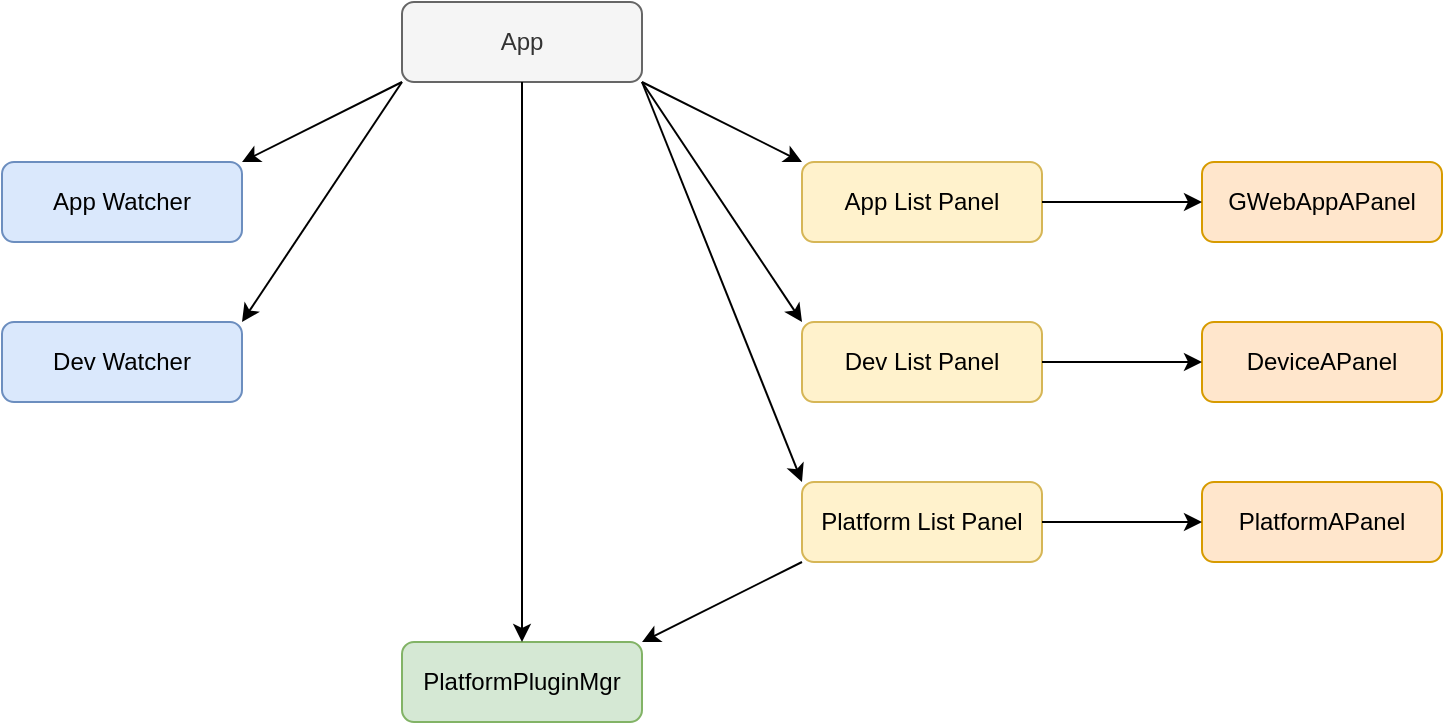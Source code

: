 <mxfile version="14.6.13" type="device"><diagram id="MuVk-K0iIeN5zKy5jwfz" name="Page-1"><mxGraphModel dx="1086" dy="741" grid="1" gridSize="10" guides="1" tooltips="1" connect="1" arrows="1" fold="1" page="1" pageScale="1" pageWidth="850" pageHeight="1100" math="0" shadow="0"><root><mxCell id="0"/><mxCell id="1" parent="0"/><mxCell id="euNAUMzPfODbO4tnlf4x-1" value="App" style="rounded=1;whiteSpace=wrap;html=1;fillColor=#f5f5f5;strokeColor=#666666;fontColor=#333333;" parent="1" vertex="1"><mxGeometry x="240" y="40" width="120" height="40" as="geometry"/></mxCell><mxCell id="euNAUMzPfODbO4tnlf4x-2" value="App Watcher" style="rounded=1;whiteSpace=wrap;html=1;fillColor=#dae8fc;strokeColor=#6c8ebf;" parent="1" vertex="1"><mxGeometry x="40" y="120" width="120" height="40" as="geometry"/></mxCell><mxCell id="euNAUMzPfODbO4tnlf4x-3" value="Dev Watcher" style="rounded=1;whiteSpace=wrap;html=1;fillColor=#dae8fc;strokeColor=#6c8ebf;" parent="1" vertex="1"><mxGeometry x="40" y="200" width="120" height="40" as="geometry"/></mxCell><mxCell id="euNAUMzPfODbO4tnlf4x-4" value="App List Panel" style="rounded=1;whiteSpace=wrap;html=1;fillColor=#fff2cc;strokeColor=#d6b656;" parent="1" vertex="1"><mxGeometry x="440" y="120" width="120" height="40" as="geometry"/></mxCell><mxCell id="euNAUMzPfODbO4tnlf4x-5" value="Dev List Panel" style="rounded=1;whiteSpace=wrap;html=1;fillColor=#fff2cc;strokeColor=#d6b656;" parent="1" vertex="1"><mxGeometry x="440" y="200" width="120" height="40" as="geometry"/></mxCell><mxCell id="euNAUMzPfODbO4tnlf4x-6" value="Platform List Panel" style="rounded=1;whiteSpace=wrap;html=1;fillColor=#fff2cc;strokeColor=#d6b656;" parent="1" vertex="1"><mxGeometry x="440" y="280" width="120" height="40" as="geometry"/></mxCell><mxCell id="euNAUMzPfODbO4tnlf4x-7" value="PlatformPluginMgr" style="rounded=1;whiteSpace=wrap;html=1;fillColor=#d5e8d4;strokeColor=#82b366;" parent="1" vertex="1"><mxGeometry x="240" y="360" width="120" height="40" as="geometry"/></mxCell><mxCell id="euNAUMzPfODbO4tnlf4x-8" value="" style="endArrow=classic;html=1;exitX=0;exitY=1;exitDx=0;exitDy=0;entryX=1;entryY=0;entryDx=0;entryDy=0;" parent="1" source="euNAUMzPfODbO4tnlf4x-6" target="euNAUMzPfODbO4tnlf4x-7" edge="1"><mxGeometry width="50" height="50" relative="1" as="geometry"><mxPoint x="360" y="480" as="sourcePoint"/><mxPoint x="240" y="440" as="targetPoint"/></mxGeometry></mxCell><mxCell id="euNAUMzPfODbO4tnlf4x-9" value="" style="endArrow=classic;html=1;exitX=0;exitY=1;exitDx=0;exitDy=0;entryX=1;entryY=0;entryDx=0;entryDy=0;" parent="1" source="euNAUMzPfODbO4tnlf4x-1" target="euNAUMzPfODbO4tnlf4x-2" edge="1"><mxGeometry width="50" height="50" relative="1" as="geometry"><mxPoint x="180" y="300" as="sourcePoint"/><mxPoint x="230" y="250" as="targetPoint"/></mxGeometry></mxCell><mxCell id="euNAUMzPfODbO4tnlf4x-10" value="" style="endArrow=classic;html=1;exitX=0;exitY=1;exitDx=0;exitDy=0;entryX=1;entryY=0;entryDx=0;entryDy=0;" parent="1" source="euNAUMzPfODbO4tnlf4x-1" target="euNAUMzPfODbO4tnlf4x-3" edge="1"><mxGeometry width="50" height="50" relative="1" as="geometry"><mxPoint x="280" y="170" as="sourcePoint"/><mxPoint x="330" y="120" as="targetPoint"/></mxGeometry></mxCell><mxCell id="euNAUMzPfODbO4tnlf4x-11" value="" style="endArrow=classic;html=1;exitX=1;exitY=1;exitDx=0;exitDy=0;entryX=0;entryY=0;entryDx=0;entryDy=0;" parent="1" source="euNAUMzPfODbO4tnlf4x-1" target="euNAUMzPfODbO4tnlf4x-4" edge="1"><mxGeometry width="50" height="50" relative="1" as="geometry"><mxPoint x="300" y="250" as="sourcePoint"/><mxPoint x="350" y="200" as="targetPoint"/></mxGeometry></mxCell><mxCell id="euNAUMzPfODbO4tnlf4x-12" value="" style="endArrow=classic;html=1;exitX=1;exitY=1;exitDx=0;exitDy=0;entryX=0;entryY=0;entryDx=0;entryDy=0;" parent="1" source="euNAUMzPfODbO4tnlf4x-1" target="euNAUMzPfODbO4tnlf4x-5" edge="1"><mxGeometry width="50" height="50" relative="1" as="geometry"><mxPoint x="350" y="180" as="sourcePoint"/><mxPoint x="400" y="130" as="targetPoint"/></mxGeometry></mxCell><mxCell id="euNAUMzPfODbO4tnlf4x-13" value="" style="endArrow=classic;html=1;exitX=1;exitY=1;exitDx=0;exitDy=0;entryX=0;entryY=0;entryDx=0;entryDy=0;" parent="1" source="euNAUMzPfODbO4tnlf4x-1" target="euNAUMzPfODbO4tnlf4x-6" edge="1"><mxGeometry width="50" height="50" relative="1" as="geometry"><mxPoint x="280" y="280" as="sourcePoint"/><mxPoint x="330" y="230" as="targetPoint"/></mxGeometry></mxCell><mxCell id="euNAUMzPfODbO4tnlf4x-14" value="" style="endArrow=classic;html=1;exitX=0.5;exitY=1;exitDx=0;exitDy=0;entryX=0.5;entryY=0;entryDx=0;entryDy=0;" parent="1" source="euNAUMzPfODbO4tnlf4x-1" target="euNAUMzPfODbO4tnlf4x-7" edge="1"><mxGeometry width="50" height="50" relative="1" as="geometry"><mxPoint x="320" y="270" as="sourcePoint"/><mxPoint x="370" y="220" as="targetPoint"/></mxGeometry></mxCell><mxCell id="vVwQbIogGP878mO7DDI--1" value="GWebAppAPanel" style="rounded=1;whiteSpace=wrap;html=1;fillColor=#ffe6cc;strokeColor=#d79b00;" vertex="1" parent="1"><mxGeometry x="640" y="120" width="120" height="40" as="geometry"/></mxCell><mxCell id="vVwQbIogGP878mO7DDI--2" value="DeviceAPanel" style="rounded=1;whiteSpace=wrap;html=1;fillColor=#ffe6cc;strokeColor=#d79b00;" vertex="1" parent="1"><mxGeometry x="640" y="200" width="120" height="40" as="geometry"/></mxCell><mxCell id="vVwQbIogGP878mO7DDI--3" value="PlatformAPanel" style="rounded=1;whiteSpace=wrap;html=1;fillColor=#ffe6cc;strokeColor=#d79b00;" vertex="1" parent="1"><mxGeometry x="640" y="280" width="120" height="40" as="geometry"/></mxCell><mxCell id="vVwQbIogGP878mO7DDI--4" value="" style="endArrow=classic;html=1;exitX=1;exitY=0.5;exitDx=0;exitDy=0;entryX=0;entryY=0.5;entryDx=0;entryDy=0;" edge="1" parent="1" source="euNAUMzPfODbO4tnlf4x-4" target="vVwQbIogGP878mO7DDI--1"><mxGeometry width="50" height="50" relative="1" as="geometry"><mxPoint x="580" y="110" as="sourcePoint"/><mxPoint x="630" y="60" as="targetPoint"/></mxGeometry></mxCell><mxCell id="vVwQbIogGP878mO7DDI--5" value="" style="endArrow=classic;html=1;exitX=1;exitY=0.5;exitDx=0;exitDy=0;entryX=0;entryY=0.5;entryDx=0;entryDy=0;" edge="1" parent="1" source="euNAUMzPfODbO4tnlf4x-5" target="vVwQbIogGP878mO7DDI--2"><mxGeometry width="50" height="50" relative="1" as="geometry"><mxPoint x="590" y="220" as="sourcePoint"/><mxPoint x="640" y="170" as="targetPoint"/></mxGeometry></mxCell><mxCell id="vVwQbIogGP878mO7DDI--6" value="" style="endArrow=classic;html=1;exitX=1;exitY=0.5;exitDx=0;exitDy=0;entryX=0;entryY=0.5;entryDx=0;entryDy=0;" edge="1" parent="1" source="euNAUMzPfODbO4tnlf4x-6" target="vVwQbIogGP878mO7DDI--3"><mxGeometry width="50" height="50" relative="1" as="geometry"><mxPoint x="590" y="300" as="sourcePoint"/><mxPoint x="640" y="250" as="targetPoint"/></mxGeometry></mxCell></root></mxGraphModel></diagram></mxfile>